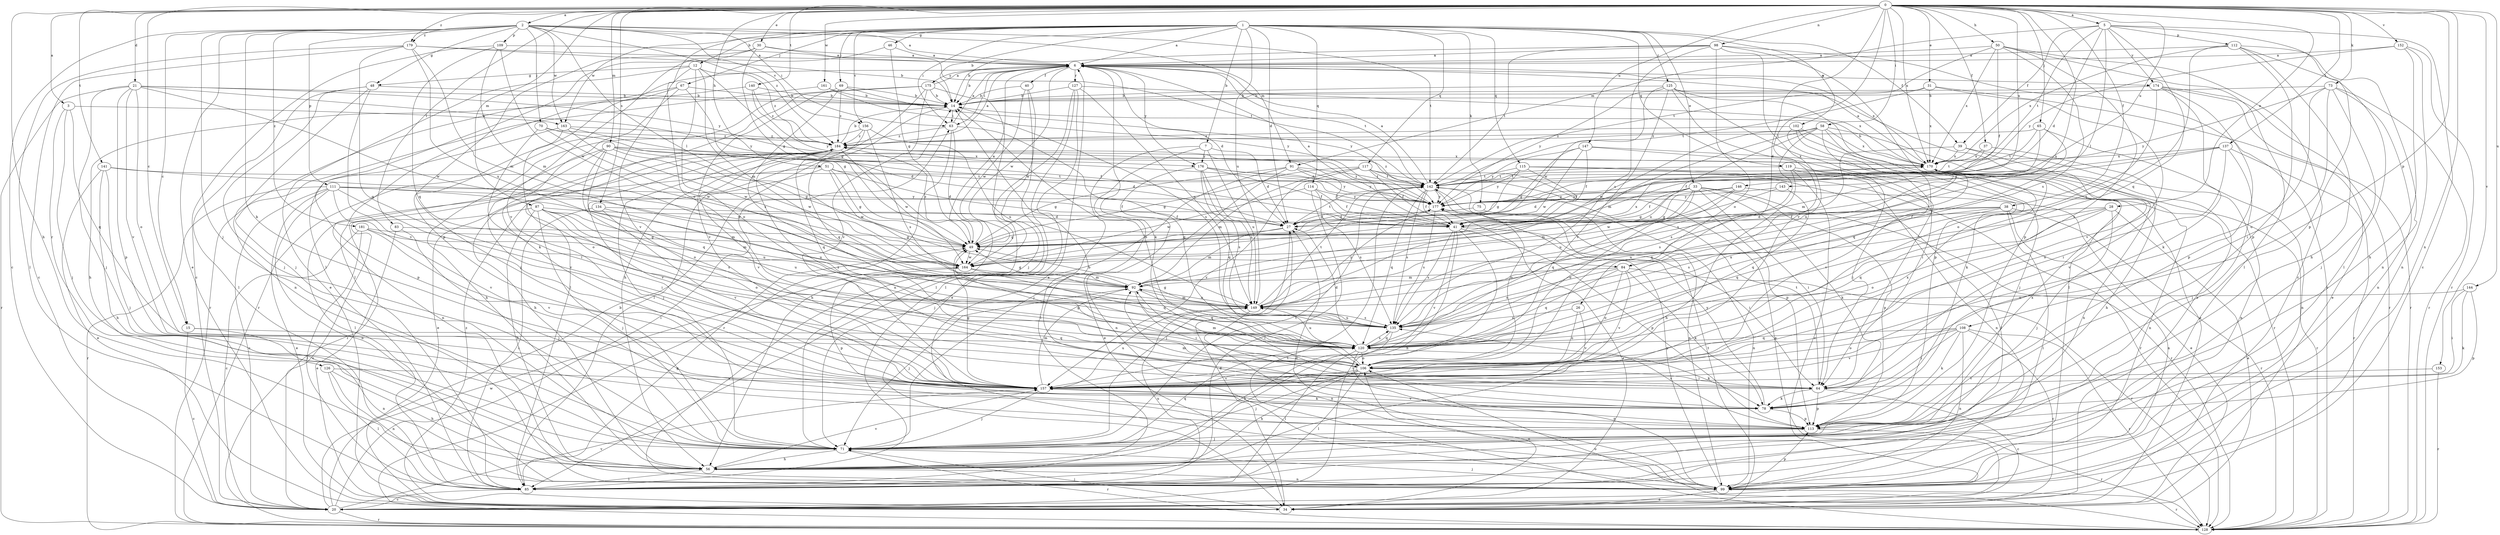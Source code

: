 strict digraph  {
0;
1;
2;
3;
5;
6;
7;
12;
14;
15;
20;
21;
26;
27;
28;
30;
31;
33;
34;
37;
38;
39;
40;
41;
46;
48;
49;
50;
51;
56;
58;
63;
64;
65;
67;
69;
70;
71;
73;
75;
78;
83;
84;
85;
87;
90;
91;
92;
98;
99;
102;
106;
108;
109;
111;
112;
113;
114;
115;
117;
119;
120;
125;
126;
127;
128;
134;
135;
137;
140;
141;
142;
143;
144;
146;
147;
149;
152;
153;
156;
157;
161;
163;
164;
170;
174;
175;
176;
177;
179;
181;
184;
0 -> 2  [label=a];
0 -> 3  [label=a];
0 -> 5  [label=a];
0 -> 15  [label=c];
0 -> 21  [label=d];
0 -> 26  [label=d];
0 -> 28  [label=e];
0 -> 30  [label=e];
0 -> 31  [label=e];
0 -> 37  [label=f];
0 -> 38  [label=f];
0 -> 50  [label=h];
0 -> 51  [label=h];
0 -> 56  [label=h];
0 -> 58  [label=i];
0 -> 65  [label=j];
0 -> 73  [label=k];
0 -> 83  [label=l];
0 -> 84  [label=l];
0 -> 87  [label=m];
0 -> 90  [label=m];
0 -> 98  [label=n];
0 -> 99  [label=n];
0 -> 108  [label=p];
0 -> 134  [label=s];
0 -> 137  [label=t];
0 -> 140  [label=t];
0 -> 141  [label=t];
0 -> 143  [label=u];
0 -> 144  [label=u];
0 -> 146  [label=u];
0 -> 147  [label=u];
0 -> 149  [label=u];
0 -> 152  [label=v];
0 -> 153  [label=v];
0 -> 161  [label=w];
0 -> 170  [label=x];
0 -> 179  [label=z];
1 -> 6  [label=a];
1 -> 7  [label=b];
1 -> 12  [label=b];
1 -> 14  [label=b];
1 -> 27  [label=d];
1 -> 33  [label=e];
1 -> 39  [label=f];
1 -> 46  [label=g];
1 -> 63  [label=i];
1 -> 67  [label=j];
1 -> 69  [label=j];
1 -> 75  [label=k];
1 -> 102  [label=o];
1 -> 106  [label=o];
1 -> 114  [label=q];
1 -> 115  [label=q];
1 -> 117  [label=q];
1 -> 119  [label=q];
1 -> 125  [label=r];
1 -> 149  [label=u];
1 -> 156  [label=v];
1 -> 163  [label=w];
2 -> 6  [label=a];
2 -> 15  [label=c];
2 -> 20  [label=c];
2 -> 34  [label=e];
2 -> 48  [label=g];
2 -> 63  [label=i];
2 -> 70  [label=j];
2 -> 71  [label=j];
2 -> 78  [label=k];
2 -> 84  [label=l];
2 -> 91  [label=m];
2 -> 109  [label=p];
2 -> 111  [label=p];
2 -> 142  [label=t];
2 -> 156  [label=v];
2 -> 163  [label=w];
2 -> 179  [label=z];
2 -> 181  [label=z];
2 -> 184  [label=z];
3 -> 71  [label=j];
3 -> 120  [label=q];
3 -> 126  [label=r];
3 -> 163  [label=w];
5 -> 20  [label=c];
5 -> 27  [label=d];
5 -> 39  [label=f];
5 -> 84  [label=l];
5 -> 91  [label=m];
5 -> 112  [label=p];
5 -> 113  [label=p];
5 -> 120  [label=q];
5 -> 142  [label=t];
5 -> 174  [label=y];
6 -> 14  [label=b];
6 -> 27  [label=d];
6 -> 40  [label=f];
6 -> 63  [label=i];
6 -> 78  [label=k];
6 -> 85  [label=l];
6 -> 127  [label=r];
6 -> 142  [label=t];
6 -> 164  [label=w];
6 -> 170  [label=x];
6 -> 174  [label=y];
6 -> 175  [label=y];
6 -> 176  [label=y];
7 -> 27  [label=d];
7 -> 71  [label=j];
7 -> 85  [label=l];
7 -> 149  [label=u];
7 -> 176  [label=y];
12 -> 34  [label=e];
12 -> 48  [label=g];
12 -> 49  [label=g];
12 -> 92  [label=m];
12 -> 106  [label=o];
12 -> 157  [label=v];
12 -> 184  [label=z];
14 -> 63  [label=i];
14 -> 85  [label=l];
14 -> 135  [label=s];
15 -> 20  [label=c];
15 -> 99  [label=n];
15 -> 120  [label=q];
20 -> 14  [label=b];
20 -> 63  [label=i];
20 -> 128  [label=r];
20 -> 157  [label=v];
20 -> 164  [label=w];
21 -> 14  [label=b];
21 -> 71  [label=j];
21 -> 106  [label=o];
21 -> 113  [label=p];
21 -> 128  [label=r];
21 -> 157  [label=v];
21 -> 164  [label=w];
21 -> 176  [label=y];
21 -> 177  [label=y];
26 -> 106  [label=o];
26 -> 135  [label=s];
26 -> 157  [label=v];
27 -> 49  [label=g];
27 -> 71  [label=j];
27 -> 92  [label=m];
27 -> 142  [label=t];
28 -> 34  [label=e];
28 -> 41  [label=f];
28 -> 71  [label=j];
28 -> 106  [label=o];
28 -> 120  [label=q];
28 -> 135  [label=s];
30 -> 6  [label=a];
30 -> 49  [label=g];
30 -> 113  [label=p];
30 -> 142  [label=t];
30 -> 157  [label=v];
31 -> 14  [label=b];
31 -> 128  [label=r];
31 -> 142  [label=t];
31 -> 157  [label=v];
31 -> 170  [label=x];
33 -> 27  [label=d];
33 -> 41  [label=f];
33 -> 49  [label=g];
33 -> 64  [label=i];
33 -> 78  [label=k];
33 -> 106  [label=o];
33 -> 113  [label=p];
33 -> 120  [label=q];
33 -> 128  [label=r];
33 -> 177  [label=y];
34 -> 27  [label=d];
34 -> 71  [label=j];
34 -> 106  [label=o];
34 -> 142  [label=t];
34 -> 184  [label=z];
37 -> 142  [label=t];
37 -> 157  [label=v];
37 -> 170  [label=x];
38 -> 27  [label=d];
38 -> 41  [label=f];
38 -> 85  [label=l];
38 -> 99  [label=n];
38 -> 120  [label=q];
38 -> 128  [label=r];
38 -> 149  [label=u];
39 -> 56  [label=h];
39 -> 99  [label=n];
39 -> 135  [label=s];
39 -> 170  [label=x];
40 -> 14  [label=b];
40 -> 71  [label=j];
40 -> 85  [label=l];
40 -> 164  [label=w];
41 -> 6  [label=a];
41 -> 20  [label=c];
41 -> 56  [label=h];
41 -> 64  [label=i];
41 -> 113  [label=p];
41 -> 135  [label=s];
41 -> 157  [label=v];
46 -> 6  [label=a];
46 -> 49  [label=g];
46 -> 85  [label=l];
48 -> 14  [label=b];
48 -> 71  [label=j];
48 -> 85  [label=l];
48 -> 99  [label=n];
48 -> 157  [label=v];
49 -> 6  [label=a];
49 -> 164  [label=w];
49 -> 170  [label=x];
49 -> 184  [label=z];
50 -> 6  [label=a];
50 -> 20  [label=c];
50 -> 41  [label=f];
50 -> 85  [label=l];
50 -> 135  [label=s];
50 -> 142  [label=t];
50 -> 157  [label=v];
50 -> 170  [label=x];
51 -> 27  [label=d];
51 -> 49  [label=g];
51 -> 85  [label=l];
51 -> 142  [label=t];
51 -> 157  [label=v];
51 -> 164  [label=w];
56 -> 85  [label=l];
56 -> 99  [label=n];
56 -> 157  [label=v];
56 -> 170  [label=x];
58 -> 64  [label=i];
58 -> 71  [label=j];
58 -> 92  [label=m];
58 -> 120  [label=q];
58 -> 135  [label=s];
58 -> 149  [label=u];
58 -> 164  [label=w];
58 -> 170  [label=x];
58 -> 184  [label=z];
63 -> 6  [label=a];
63 -> 56  [label=h];
63 -> 120  [label=q];
63 -> 128  [label=r];
63 -> 184  [label=z];
64 -> 20  [label=c];
64 -> 78  [label=k];
64 -> 113  [label=p];
64 -> 142  [label=t];
64 -> 184  [label=z];
65 -> 92  [label=m];
65 -> 99  [label=n];
65 -> 142  [label=t];
65 -> 149  [label=u];
65 -> 184  [label=z];
67 -> 14  [label=b];
67 -> 49  [label=g];
67 -> 71  [label=j];
67 -> 78  [label=k];
67 -> 128  [label=r];
69 -> 14  [label=b];
69 -> 135  [label=s];
69 -> 157  [label=v];
69 -> 177  [label=y];
69 -> 184  [label=z];
70 -> 27  [label=d];
70 -> 64  [label=i];
70 -> 164  [label=w];
70 -> 184  [label=z];
71 -> 56  [label=h];
71 -> 120  [label=q];
71 -> 128  [label=r];
71 -> 142  [label=t];
73 -> 14  [label=b];
73 -> 64  [label=i];
73 -> 71  [label=j];
73 -> 99  [label=n];
73 -> 106  [label=o];
73 -> 128  [label=r];
73 -> 177  [label=y];
75 -> 27  [label=d];
75 -> 99  [label=n];
78 -> 92  [label=m];
78 -> 113  [label=p];
78 -> 157  [label=v];
78 -> 177  [label=y];
83 -> 34  [label=e];
83 -> 49  [label=g];
83 -> 71  [label=j];
84 -> 78  [label=k];
84 -> 92  [label=m];
84 -> 106  [label=o];
84 -> 120  [label=q];
84 -> 128  [label=r];
84 -> 135  [label=s];
84 -> 157  [label=v];
85 -> 20  [label=c];
85 -> 49  [label=g];
85 -> 149  [label=u];
87 -> 20  [label=c];
87 -> 27  [label=d];
87 -> 56  [label=h];
87 -> 71  [label=j];
87 -> 92  [label=m];
87 -> 106  [label=o];
87 -> 135  [label=s];
87 -> 149  [label=u];
90 -> 27  [label=d];
90 -> 49  [label=g];
90 -> 99  [label=n];
90 -> 106  [label=o];
90 -> 120  [label=q];
90 -> 157  [label=v];
90 -> 164  [label=w];
90 -> 170  [label=x];
91 -> 41  [label=f];
91 -> 49  [label=g];
91 -> 71  [label=j];
91 -> 99  [label=n];
91 -> 142  [label=t];
91 -> 177  [label=y];
92 -> 49  [label=g];
92 -> 64  [label=i];
92 -> 71  [label=j];
92 -> 120  [label=q];
92 -> 149  [label=u];
98 -> 6  [label=a];
98 -> 14  [label=b];
98 -> 106  [label=o];
98 -> 113  [label=p];
98 -> 128  [label=r];
98 -> 135  [label=s];
98 -> 142  [label=t];
98 -> 157  [label=v];
99 -> 6  [label=a];
99 -> 27  [label=d];
99 -> 34  [label=e];
99 -> 71  [label=j];
99 -> 113  [label=p];
99 -> 128  [label=r];
99 -> 177  [label=y];
102 -> 34  [label=e];
102 -> 64  [label=i];
102 -> 78  [label=k];
102 -> 128  [label=r];
102 -> 184  [label=z];
106 -> 14  [label=b];
106 -> 49  [label=g];
106 -> 56  [label=h];
106 -> 64  [label=i];
106 -> 71  [label=j];
106 -> 85  [label=l];
106 -> 92  [label=m];
106 -> 157  [label=v];
108 -> 20  [label=c];
108 -> 64  [label=i];
108 -> 78  [label=k];
108 -> 99  [label=n];
108 -> 106  [label=o];
108 -> 120  [label=q];
108 -> 128  [label=r];
108 -> 157  [label=v];
109 -> 6  [label=a];
109 -> 20  [label=c];
109 -> 92  [label=m];
109 -> 120  [label=q];
109 -> 164  [label=w];
111 -> 20  [label=c];
111 -> 34  [label=e];
111 -> 41  [label=f];
111 -> 64  [label=i];
111 -> 92  [label=m];
111 -> 99  [label=n];
111 -> 128  [label=r];
111 -> 157  [label=v];
111 -> 177  [label=y];
112 -> 6  [label=a];
112 -> 56  [label=h];
112 -> 85  [label=l];
112 -> 99  [label=n];
112 -> 113  [label=p];
112 -> 120  [label=q];
112 -> 170  [label=x];
113 -> 14  [label=b];
113 -> 71  [label=j];
113 -> 128  [label=r];
113 -> 135  [label=s];
113 -> 170  [label=x];
114 -> 41  [label=f];
114 -> 85  [label=l];
114 -> 135  [label=s];
114 -> 164  [label=w];
114 -> 177  [label=y];
115 -> 41  [label=f];
115 -> 49  [label=g];
115 -> 85  [label=l];
115 -> 128  [label=r];
115 -> 142  [label=t];
115 -> 177  [label=y];
117 -> 34  [label=e];
117 -> 41  [label=f];
117 -> 49  [label=g];
117 -> 92  [label=m];
117 -> 113  [label=p];
117 -> 142  [label=t];
117 -> 157  [label=v];
119 -> 20  [label=c];
119 -> 56  [label=h];
119 -> 64  [label=i];
119 -> 99  [label=n];
119 -> 142  [label=t];
120 -> 27  [label=d];
120 -> 78  [label=k];
120 -> 85  [label=l];
120 -> 99  [label=n];
120 -> 106  [label=o];
120 -> 135  [label=s];
120 -> 149  [label=u];
120 -> 170  [label=x];
125 -> 14  [label=b];
125 -> 34  [label=e];
125 -> 64  [label=i];
125 -> 85  [label=l];
125 -> 113  [label=p];
125 -> 157  [label=v];
125 -> 164  [label=w];
125 -> 177  [label=y];
126 -> 56  [label=h];
126 -> 85  [label=l];
126 -> 99  [label=n];
126 -> 157  [label=v];
127 -> 14  [label=b];
127 -> 34  [label=e];
127 -> 85  [label=l];
127 -> 149  [label=u];
127 -> 164  [label=w];
127 -> 170  [label=x];
128 -> 106  [label=o];
128 -> 142  [label=t];
134 -> 41  [label=f];
134 -> 85  [label=l];
134 -> 149  [label=u];
134 -> 157  [label=v];
135 -> 49  [label=g];
135 -> 56  [label=h];
135 -> 120  [label=q];
135 -> 149  [label=u];
137 -> 41  [label=f];
137 -> 71  [label=j];
137 -> 106  [label=o];
137 -> 128  [label=r];
137 -> 170  [label=x];
137 -> 177  [label=y];
140 -> 14  [label=b];
140 -> 56  [label=h];
140 -> 177  [label=y];
140 -> 184  [label=z];
141 -> 34  [label=e];
141 -> 56  [label=h];
141 -> 71  [label=j];
141 -> 142  [label=t];
141 -> 164  [label=w];
142 -> 6  [label=a];
142 -> 41  [label=f];
142 -> 99  [label=n];
142 -> 106  [label=o];
142 -> 120  [label=q];
142 -> 135  [label=s];
142 -> 177  [label=y];
142 -> 184  [label=z];
143 -> 120  [label=q];
143 -> 164  [label=w];
143 -> 177  [label=y];
144 -> 64  [label=i];
144 -> 78  [label=k];
144 -> 113  [label=p];
144 -> 149  [label=u];
146 -> 34  [label=e];
146 -> 49  [label=g];
146 -> 92  [label=m];
146 -> 149  [label=u];
146 -> 177  [label=y];
147 -> 41  [label=f];
147 -> 49  [label=g];
147 -> 157  [label=v];
147 -> 164  [label=w];
147 -> 170  [label=x];
147 -> 177  [label=y];
149 -> 92  [label=m];
149 -> 99  [label=n];
149 -> 135  [label=s];
149 -> 142  [label=t];
149 -> 177  [label=y];
152 -> 6  [label=a];
152 -> 56  [label=h];
152 -> 99  [label=n];
152 -> 128  [label=r];
152 -> 177  [label=y];
153 -> 128  [label=r];
153 -> 157  [label=v];
156 -> 56  [label=h];
156 -> 120  [label=q];
156 -> 135  [label=s];
156 -> 149  [label=u];
156 -> 184  [label=z];
157 -> 49  [label=g];
157 -> 71  [label=j];
157 -> 78  [label=k];
157 -> 92  [label=m];
157 -> 149  [label=u];
157 -> 170  [label=x];
161 -> 14  [label=b];
161 -> 71  [label=j];
161 -> 177  [label=y];
163 -> 41  [label=f];
163 -> 106  [label=o];
163 -> 113  [label=p];
163 -> 164  [label=w];
163 -> 184  [label=z];
164 -> 92  [label=m];
164 -> 113  [label=p];
164 -> 120  [label=q];
170 -> 6  [label=a];
170 -> 14  [label=b];
170 -> 99  [label=n];
170 -> 120  [label=q];
170 -> 128  [label=r];
170 -> 135  [label=s];
170 -> 142  [label=t];
174 -> 14  [label=b];
174 -> 34  [label=e];
174 -> 78  [label=k];
174 -> 106  [label=o];
174 -> 113  [label=p];
174 -> 128  [label=r];
175 -> 6  [label=a];
175 -> 14  [label=b];
175 -> 56  [label=h];
175 -> 85  [label=l];
175 -> 99  [label=n];
175 -> 128  [label=r];
175 -> 157  [label=v];
176 -> 34  [label=e];
176 -> 41  [label=f];
176 -> 120  [label=q];
176 -> 135  [label=s];
176 -> 142  [label=t];
176 -> 149  [label=u];
176 -> 177  [label=y];
177 -> 27  [label=d];
177 -> 34  [label=e];
177 -> 135  [label=s];
177 -> 184  [label=z];
179 -> 6  [label=a];
179 -> 14  [label=b];
179 -> 20  [label=c];
179 -> 85  [label=l];
179 -> 92  [label=m];
179 -> 120  [label=q];
179 -> 149  [label=u];
181 -> 20  [label=c];
181 -> 49  [label=g];
181 -> 85  [label=l];
181 -> 149  [label=u];
181 -> 157  [label=v];
184 -> 6  [label=a];
184 -> 14  [label=b];
184 -> 34  [label=e];
184 -> 56  [label=h];
184 -> 71  [label=j];
184 -> 120  [label=q];
184 -> 128  [label=r];
184 -> 157  [label=v];
184 -> 164  [label=w];
184 -> 170  [label=x];
}
